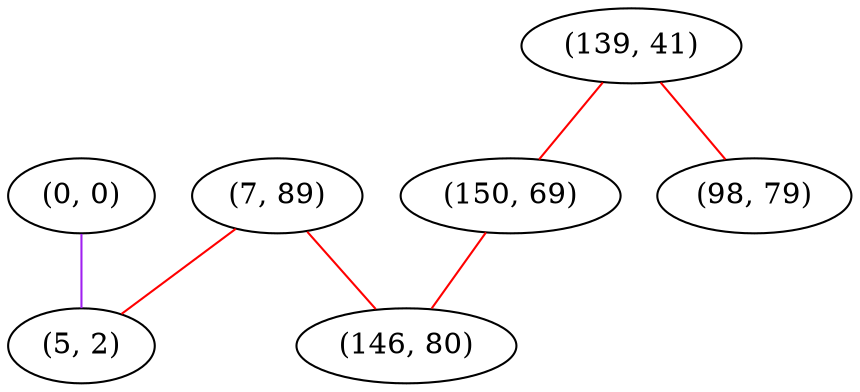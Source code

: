 graph "" {
"(0, 0)";
"(139, 41)";
"(150, 69)";
"(7, 89)";
"(146, 80)";
"(98, 79)";
"(5, 2)";
"(0, 0)" -- "(5, 2)"  [color=purple, key=0, weight=4];
"(139, 41)" -- "(98, 79)"  [color=red, key=0, weight=1];
"(139, 41)" -- "(150, 69)"  [color=red, key=0, weight=1];
"(150, 69)" -- "(146, 80)"  [color=red, key=0, weight=1];
"(7, 89)" -- "(146, 80)"  [color=red, key=0, weight=1];
"(7, 89)" -- "(5, 2)"  [color=red, key=0, weight=1];
}

